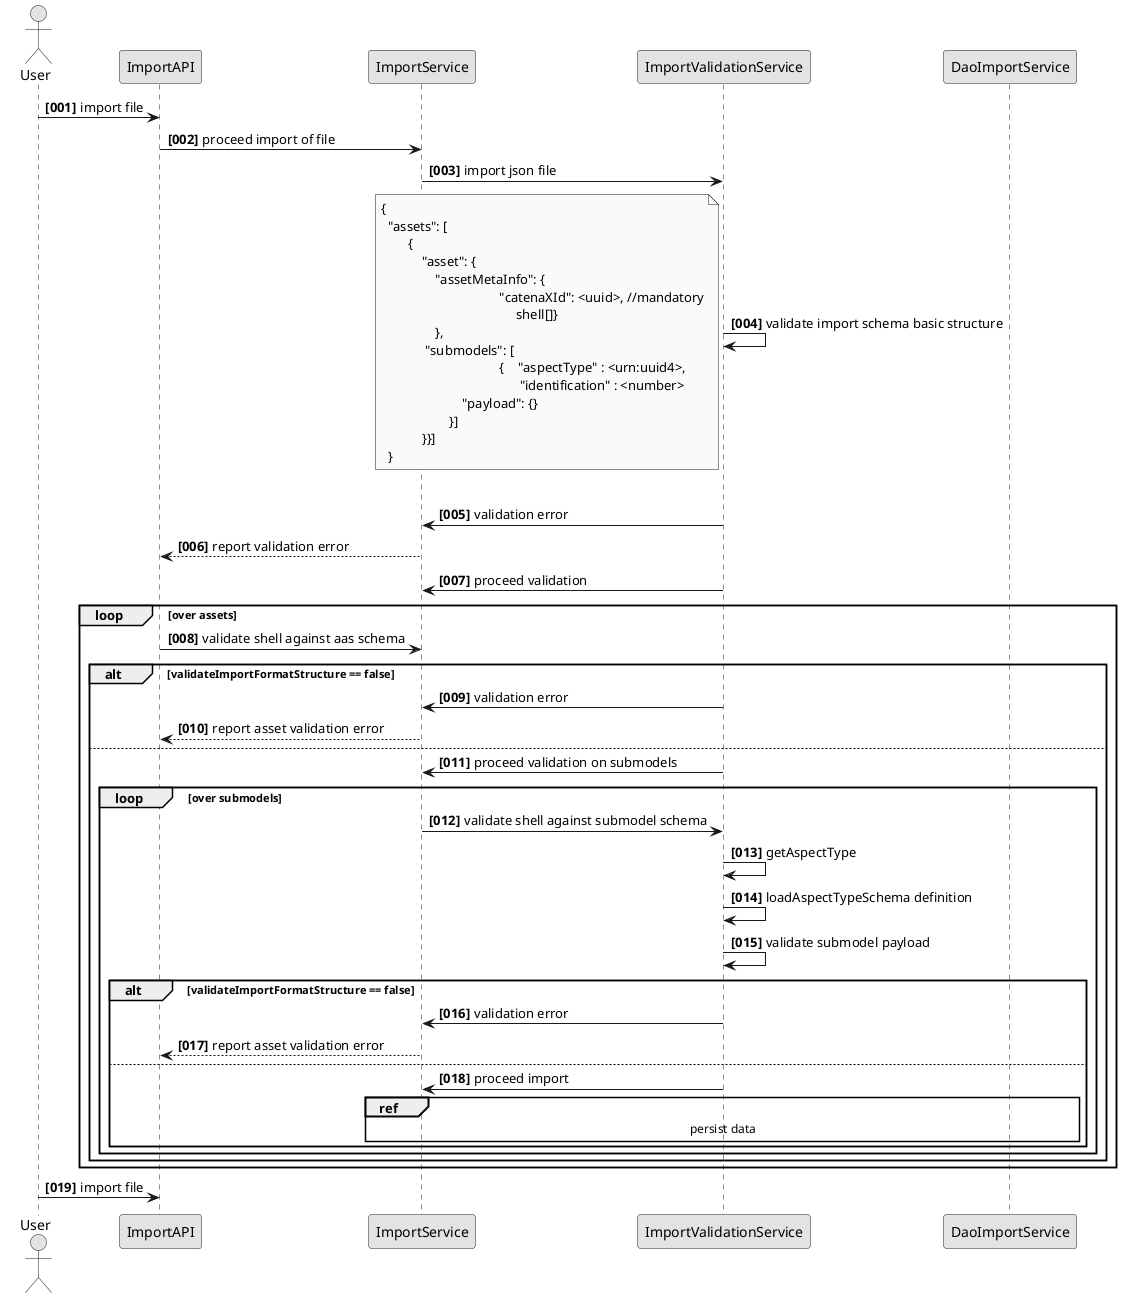 @startuml
skinparam monochrome true
skinparam shadowing false
skinparam defaultFontName "Architects daughter"

autonumber "<b>[000]"

actor User
participant ImportAPI
participant ImportService
participant ImportValidationService

User -> ImportAPI : import file
ImportAPI -> ImportService: proceed import of file
ImportService -> ImportValidationService: import json file
ImportValidationService -> ImportValidationService: validate import schema basic structure
note left
    {
      "assets": [
            {
                "asset": {
                    "assetMetaInfo": {
    				   "catenaXId": <uuid>, //mandatory
    					shell[]}
                    },
                 "submodels": [
    				   {    "aspectType" : <urn:uuid4>,
    				         "identification" : <number>
                            "payload": {}
                        }]
                }}]
      }
end note

alt  not validateImportFormatStructure
   ImportService <- ImportValidationService :  validation error
   ImportAPI <-- ImportService :  report validation error
else
  ImportService <- ImportValidationService : proceed validation

  loop over assets
        ImportAPI -> ImportService: validate shell against aas schema
        alt validateImportFormatStructure == false
        ImportService <- ImportValidationService :  validation error
        ImportAPI <-- ImportService :  report asset validation error
        else
          ImportService <- ImportValidationService : proceed validation on submodels

          loop over submodels
           ImportService -> ImportValidationService: validate shell against submodel schema
           ImportValidationService -> ImportValidationService : getAspectType
           ImportValidationService -> ImportValidationService : loadAspectTypeSchema definition
           ImportValidationService -> ImportValidationService : validate submodel payload
           alt validateImportFormatStructure == false
                   ImportService <- ImportValidationService :  validation error
                   ImportAPI <-- ImportService :  report asset validation error
           else
               ImportService <- ImportValidationService : proceed import
               ref over  ImportService, DaoImportService
                   persist data
                end ref

  end loop
end alt
end alt
end alt
User -> ImportAPI : import file
@enduml
